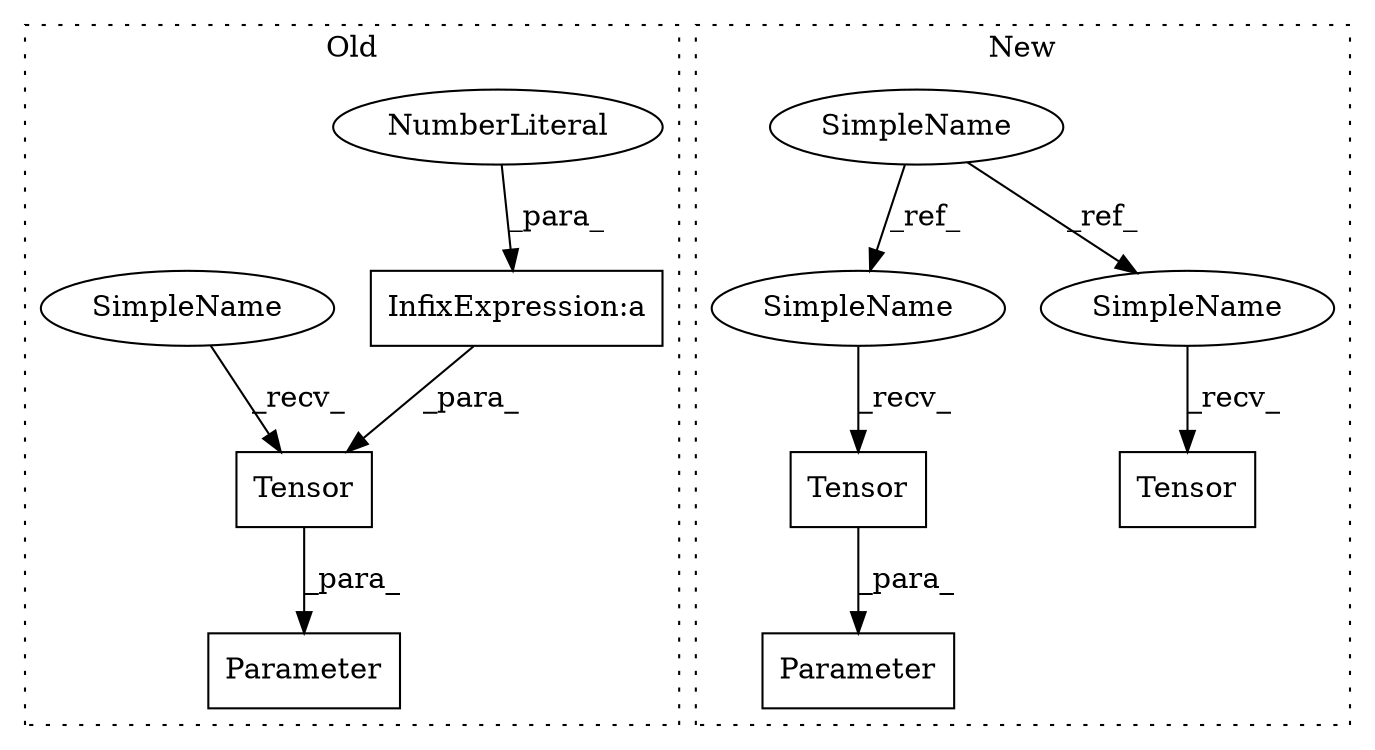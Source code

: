 digraph G {
subgraph cluster0 {
1 [label="Tensor" a="32" s="19009,19062" l="7,1" shape="box"];
4 [label="Parameter" a="32" s="18993,19063" l="10,1" shape="box"];
5 [label="InfixExpression:a" a="27" s="19043" l="3" shape="box"];
6 [label="NumberLiteral" a="34" s="19046" l="1" shape="ellipse"];
11 [label="SimpleName" a="42" s="19003" l="5" shape="ellipse"];
label = "Old";
style="dotted";
}
subgraph cluster1 {
2 [label="Parameter" a="32" s="19129,19161" l="10,1" shape="box"];
3 [label="Tensor" a="32" s="19145,19160" l="7,1" shape="box"];
7 [label="SimpleName" a="42" s="18416" l="5" shape="ellipse"];
8 [label="Tensor" a="32" s="18843,18867" l="7,1" shape="box"];
9 [label="SimpleName" a="42" s="19139" l="5" shape="ellipse"];
10 [label="SimpleName" a="42" s="18837" l="5" shape="ellipse"];
label = "New";
style="dotted";
}
1 -> 4 [label="_para_"];
3 -> 2 [label="_para_"];
5 -> 1 [label="_para_"];
6 -> 5 [label="_para_"];
7 -> 10 [label="_ref_"];
7 -> 9 [label="_ref_"];
9 -> 3 [label="_recv_"];
10 -> 8 [label="_recv_"];
11 -> 1 [label="_recv_"];
}